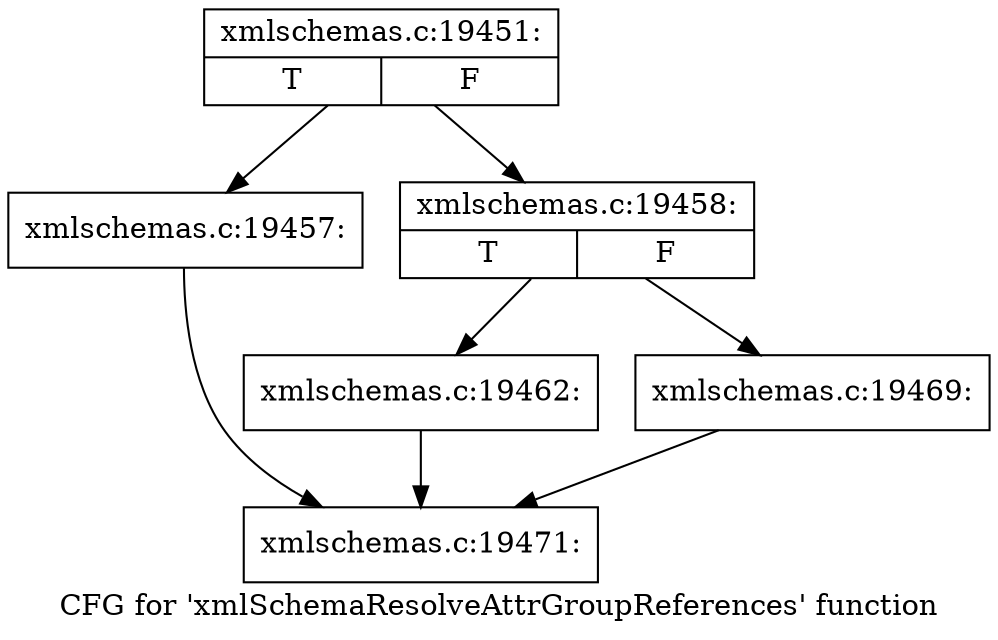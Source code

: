 digraph "CFG for 'xmlSchemaResolveAttrGroupReferences' function" {
	label="CFG for 'xmlSchemaResolveAttrGroupReferences' function";

	Node0x50a4af0 [shape=record,label="{xmlschemas.c:19451:|{<s0>T|<s1>F}}"];
	Node0x50a4af0 -> Node0x50a4fa0;
	Node0x50a4af0 -> Node0x50a4ff0;
	Node0x50a4fa0 [shape=record,label="{xmlschemas.c:19457:}"];
	Node0x50a4fa0 -> Node0x50a6f20;
	Node0x50a4ff0 [shape=record,label="{xmlschemas.c:19458:|{<s0>T|<s1>F}}"];
	Node0x50a4ff0 -> Node0x50aa3d0;
	Node0x50a4ff0 -> Node0x50aa700;
	Node0x50aa3d0 [shape=record,label="{xmlschemas.c:19462:}"];
	Node0x50aa3d0 -> Node0x50a6f20;
	Node0x50aa700 [shape=record,label="{xmlschemas.c:19469:}"];
	Node0x50aa700 -> Node0x50a6f20;
	Node0x50a6f20 [shape=record,label="{xmlschemas.c:19471:}"];
}
